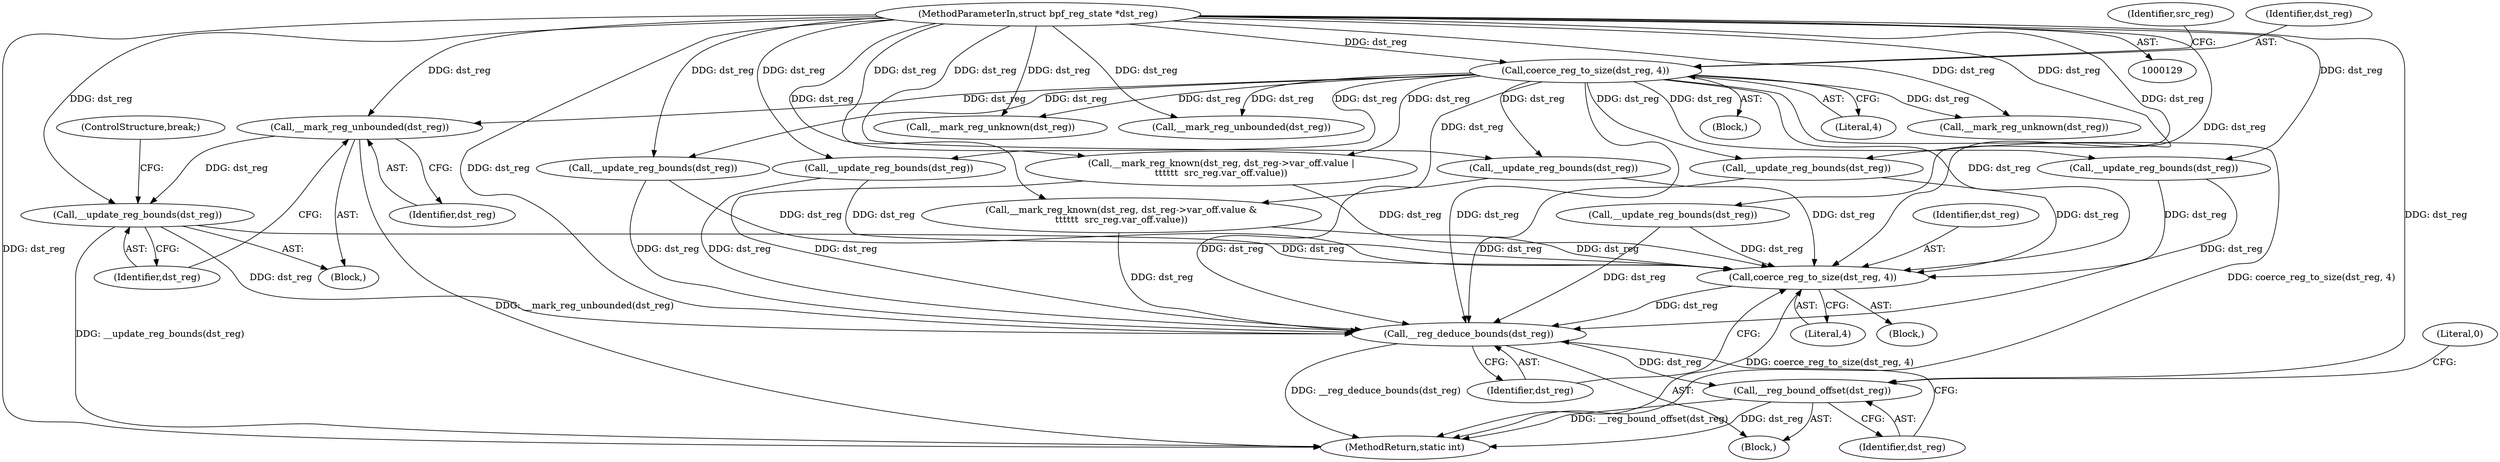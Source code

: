 digraph "0_linux_b799207e1e1816b09e7a5920fbb2d5fcf6edd681@pointer" {
"1000458" [label="(Call,__mark_reg_unbounded(dst_reg))"];
"1000170" [label="(Call,coerce_reg_to_size(dst_reg, 4))"];
"1000132" [label="(MethodParameterIn,struct bpf_reg_state *dst_reg)"];
"1000460" [label="(Call,__update_reg_bounds(dst_reg))"];
"1000855" [label="(Call,coerce_reg_to_size(dst_reg, 4))"];
"1000858" [label="(Call,__reg_deduce_bounds(dst_reg))"];
"1000860" [label="(Call,__reg_bound_offset(dst_reg))"];
"1000457" [label="(Block,)"];
"1000857" [label="(Literal,4)"];
"1000458" [label="(Call,__mark_reg_unbounded(dst_reg))"];
"1000459" [label="(Identifier,dst_reg)"];
"1000791" [label="(Call,__update_reg_bounds(dst_reg))"];
"1000228" [label="(Call,__mark_reg_unknown(dst_reg))"];
"1000860" [label="(Call,__reg_bound_offset(dst_reg))"];
"1000856" [label="(Identifier,dst_reg)"];
"1000175" [label="(Identifier,src_reg)"];
"1000169" [label="(Block,)"];
"1000593" [label="(Call,__update_reg_bounds(dst_reg))"];
"1000461" [label="(Identifier,dst_reg)"];
"1000746" [label="(Call,__update_reg_bounds(dst_reg))"];
"1000170" [label="(Call,coerce_reg_to_size(dst_reg, 4))"];
"1000171" [label="(Identifier,dst_reg)"];
"1000858" [label="(Call,__reg_deduce_bounds(dst_reg))"];
"1000855" [label="(Call,coerce_reg_to_size(dst_reg, 4))"];
"1000444" [label="(Call,__update_reg_bounds(dst_reg))"];
"1000836" [label="(Call,__update_reg_bounds(dst_reg))"];
"1000602" [label="(Call,__mark_reg_known(dst_reg, dst_reg->var_off.value |\n\t\t\t\t\t\t  src_reg.var_off.value))"];
"1000442" [label="(Call,__mark_reg_unbounded(dst_reg))"];
"1000854" [label="(Block,)"];
"1000248" [label="(Call,__mark_reg_unknown(dst_reg))"];
"1000864" [label="(MethodReturn,static int)"];
"1000462" [label="(ControlStructure,break;)"];
"1000132" [label="(MethodParameterIn,struct bpf_reg_state *dst_reg)"];
"1000861" [label="(Identifier,dst_reg)"];
"1000460" [label="(Call,__update_reg_bounds(dst_reg))"];
"1000863" [label="(Literal,0)"];
"1000134" [label="(Block,)"];
"1000859" [label="(Identifier,dst_reg)"];
"1000513" [label="(Call,__mark_reg_known(dst_reg, dst_reg->var_off.value &\n\t\t\t\t\t\t  src_reg.var_off.value))"];
"1000688" [label="(Call,__update_reg_bounds(dst_reg))"];
"1000172" [label="(Literal,4)"];
"1000458" -> "1000457"  [label="AST: "];
"1000458" -> "1000459"  [label="CFG: "];
"1000459" -> "1000458"  [label="AST: "];
"1000461" -> "1000458"  [label="CFG: "];
"1000458" -> "1000864"  [label="DDG: __mark_reg_unbounded(dst_reg)"];
"1000170" -> "1000458"  [label="DDG: dst_reg"];
"1000132" -> "1000458"  [label="DDG: dst_reg"];
"1000458" -> "1000460"  [label="DDG: dst_reg"];
"1000170" -> "1000169"  [label="AST: "];
"1000170" -> "1000172"  [label="CFG: "];
"1000171" -> "1000170"  [label="AST: "];
"1000172" -> "1000170"  [label="AST: "];
"1000175" -> "1000170"  [label="CFG: "];
"1000170" -> "1000864"  [label="DDG: coerce_reg_to_size(dst_reg, 4)"];
"1000132" -> "1000170"  [label="DDG: dst_reg"];
"1000170" -> "1000228"  [label="DDG: dst_reg"];
"1000170" -> "1000248"  [label="DDG: dst_reg"];
"1000170" -> "1000442"  [label="DDG: dst_reg"];
"1000170" -> "1000513"  [label="DDG: dst_reg"];
"1000170" -> "1000593"  [label="DDG: dst_reg"];
"1000170" -> "1000602"  [label="DDG: dst_reg"];
"1000170" -> "1000688"  [label="DDG: dst_reg"];
"1000170" -> "1000746"  [label="DDG: dst_reg"];
"1000170" -> "1000791"  [label="DDG: dst_reg"];
"1000170" -> "1000836"  [label="DDG: dst_reg"];
"1000170" -> "1000855"  [label="DDG: dst_reg"];
"1000170" -> "1000858"  [label="DDG: dst_reg"];
"1000132" -> "1000129"  [label="AST: "];
"1000132" -> "1000864"  [label="DDG: dst_reg"];
"1000132" -> "1000228"  [label="DDG: dst_reg"];
"1000132" -> "1000248"  [label="DDG: dst_reg"];
"1000132" -> "1000442"  [label="DDG: dst_reg"];
"1000132" -> "1000444"  [label="DDG: dst_reg"];
"1000132" -> "1000460"  [label="DDG: dst_reg"];
"1000132" -> "1000513"  [label="DDG: dst_reg"];
"1000132" -> "1000593"  [label="DDG: dst_reg"];
"1000132" -> "1000602"  [label="DDG: dst_reg"];
"1000132" -> "1000688"  [label="DDG: dst_reg"];
"1000132" -> "1000746"  [label="DDG: dst_reg"];
"1000132" -> "1000791"  [label="DDG: dst_reg"];
"1000132" -> "1000836"  [label="DDG: dst_reg"];
"1000132" -> "1000855"  [label="DDG: dst_reg"];
"1000132" -> "1000858"  [label="DDG: dst_reg"];
"1000132" -> "1000860"  [label="DDG: dst_reg"];
"1000460" -> "1000457"  [label="AST: "];
"1000460" -> "1000461"  [label="CFG: "];
"1000461" -> "1000460"  [label="AST: "];
"1000462" -> "1000460"  [label="CFG: "];
"1000460" -> "1000864"  [label="DDG: __update_reg_bounds(dst_reg)"];
"1000460" -> "1000855"  [label="DDG: dst_reg"];
"1000460" -> "1000858"  [label="DDG: dst_reg"];
"1000855" -> "1000854"  [label="AST: "];
"1000855" -> "1000857"  [label="CFG: "];
"1000856" -> "1000855"  [label="AST: "];
"1000857" -> "1000855"  [label="AST: "];
"1000859" -> "1000855"  [label="CFG: "];
"1000855" -> "1000864"  [label="DDG: coerce_reg_to_size(dst_reg, 4)"];
"1000791" -> "1000855"  [label="DDG: dst_reg"];
"1000688" -> "1000855"  [label="DDG: dst_reg"];
"1000513" -> "1000855"  [label="DDG: dst_reg"];
"1000746" -> "1000855"  [label="DDG: dst_reg"];
"1000444" -> "1000855"  [label="DDG: dst_reg"];
"1000593" -> "1000855"  [label="DDG: dst_reg"];
"1000602" -> "1000855"  [label="DDG: dst_reg"];
"1000836" -> "1000855"  [label="DDG: dst_reg"];
"1000855" -> "1000858"  [label="DDG: dst_reg"];
"1000858" -> "1000134"  [label="AST: "];
"1000858" -> "1000859"  [label="CFG: "];
"1000859" -> "1000858"  [label="AST: "];
"1000861" -> "1000858"  [label="CFG: "];
"1000858" -> "1000864"  [label="DDG: __reg_deduce_bounds(dst_reg)"];
"1000791" -> "1000858"  [label="DDG: dst_reg"];
"1000688" -> "1000858"  [label="DDG: dst_reg"];
"1000513" -> "1000858"  [label="DDG: dst_reg"];
"1000746" -> "1000858"  [label="DDG: dst_reg"];
"1000444" -> "1000858"  [label="DDG: dst_reg"];
"1000593" -> "1000858"  [label="DDG: dst_reg"];
"1000602" -> "1000858"  [label="DDG: dst_reg"];
"1000836" -> "1000858"  [label="DDG: dst_reg"];
"1000858" -> "1000860"  [label="DDG: dst_reg"];
"1000860" -> "1000134"  [label="AST: "];
"1000860" -> "1000861"  [label="CFG: "];
"1000861" -> "1000860"  [label="AST: "];
"1000863" -> "1000860"  [label="CFG: "];
"1000860" -> "1000864"  [label="DDG: __reg_bound_offset(dst_reg)"];
"1000860" -> "1000864"  [label="DDG: dst_reg"];
}
